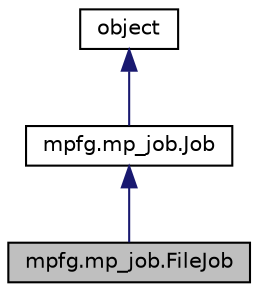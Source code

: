 digraph G
{
  edge [fontname="Helvetica",fontsize="10",labelfontname="Helvetica",labelfontsize="10"];
  node [fontname="Helvetica",fontsize="10",shape=record];
  Node1 [label="mpfg.mp_job.FileJob",height=0.2,width=0.4,color="black", fillcolor="grey75", style="filled" fontcolor="black"];
  Node2 -> Node1 [dir=back,color="midnightblue",fontsize="10",style="solid",fontname="Helvetica"];
  Node2 [label="mpfg.mp_job.Job",height=0.2,width=0.4,color="black", fillcolor="white", style="filled",URL="$classmpfg_1_1mp__job_1_1Job.html",tooltip="Represents a job to process by a calculator."];
  Node3 -> Node2 [dir=back,color="midnightblue",fontsize="10",style="solid",fontname="Helvetica"];
  Node3 [label="object",height=0.2,width=0.4,color="black", fillcolor="white", style="filled",URL="$classobject.html"];
}
